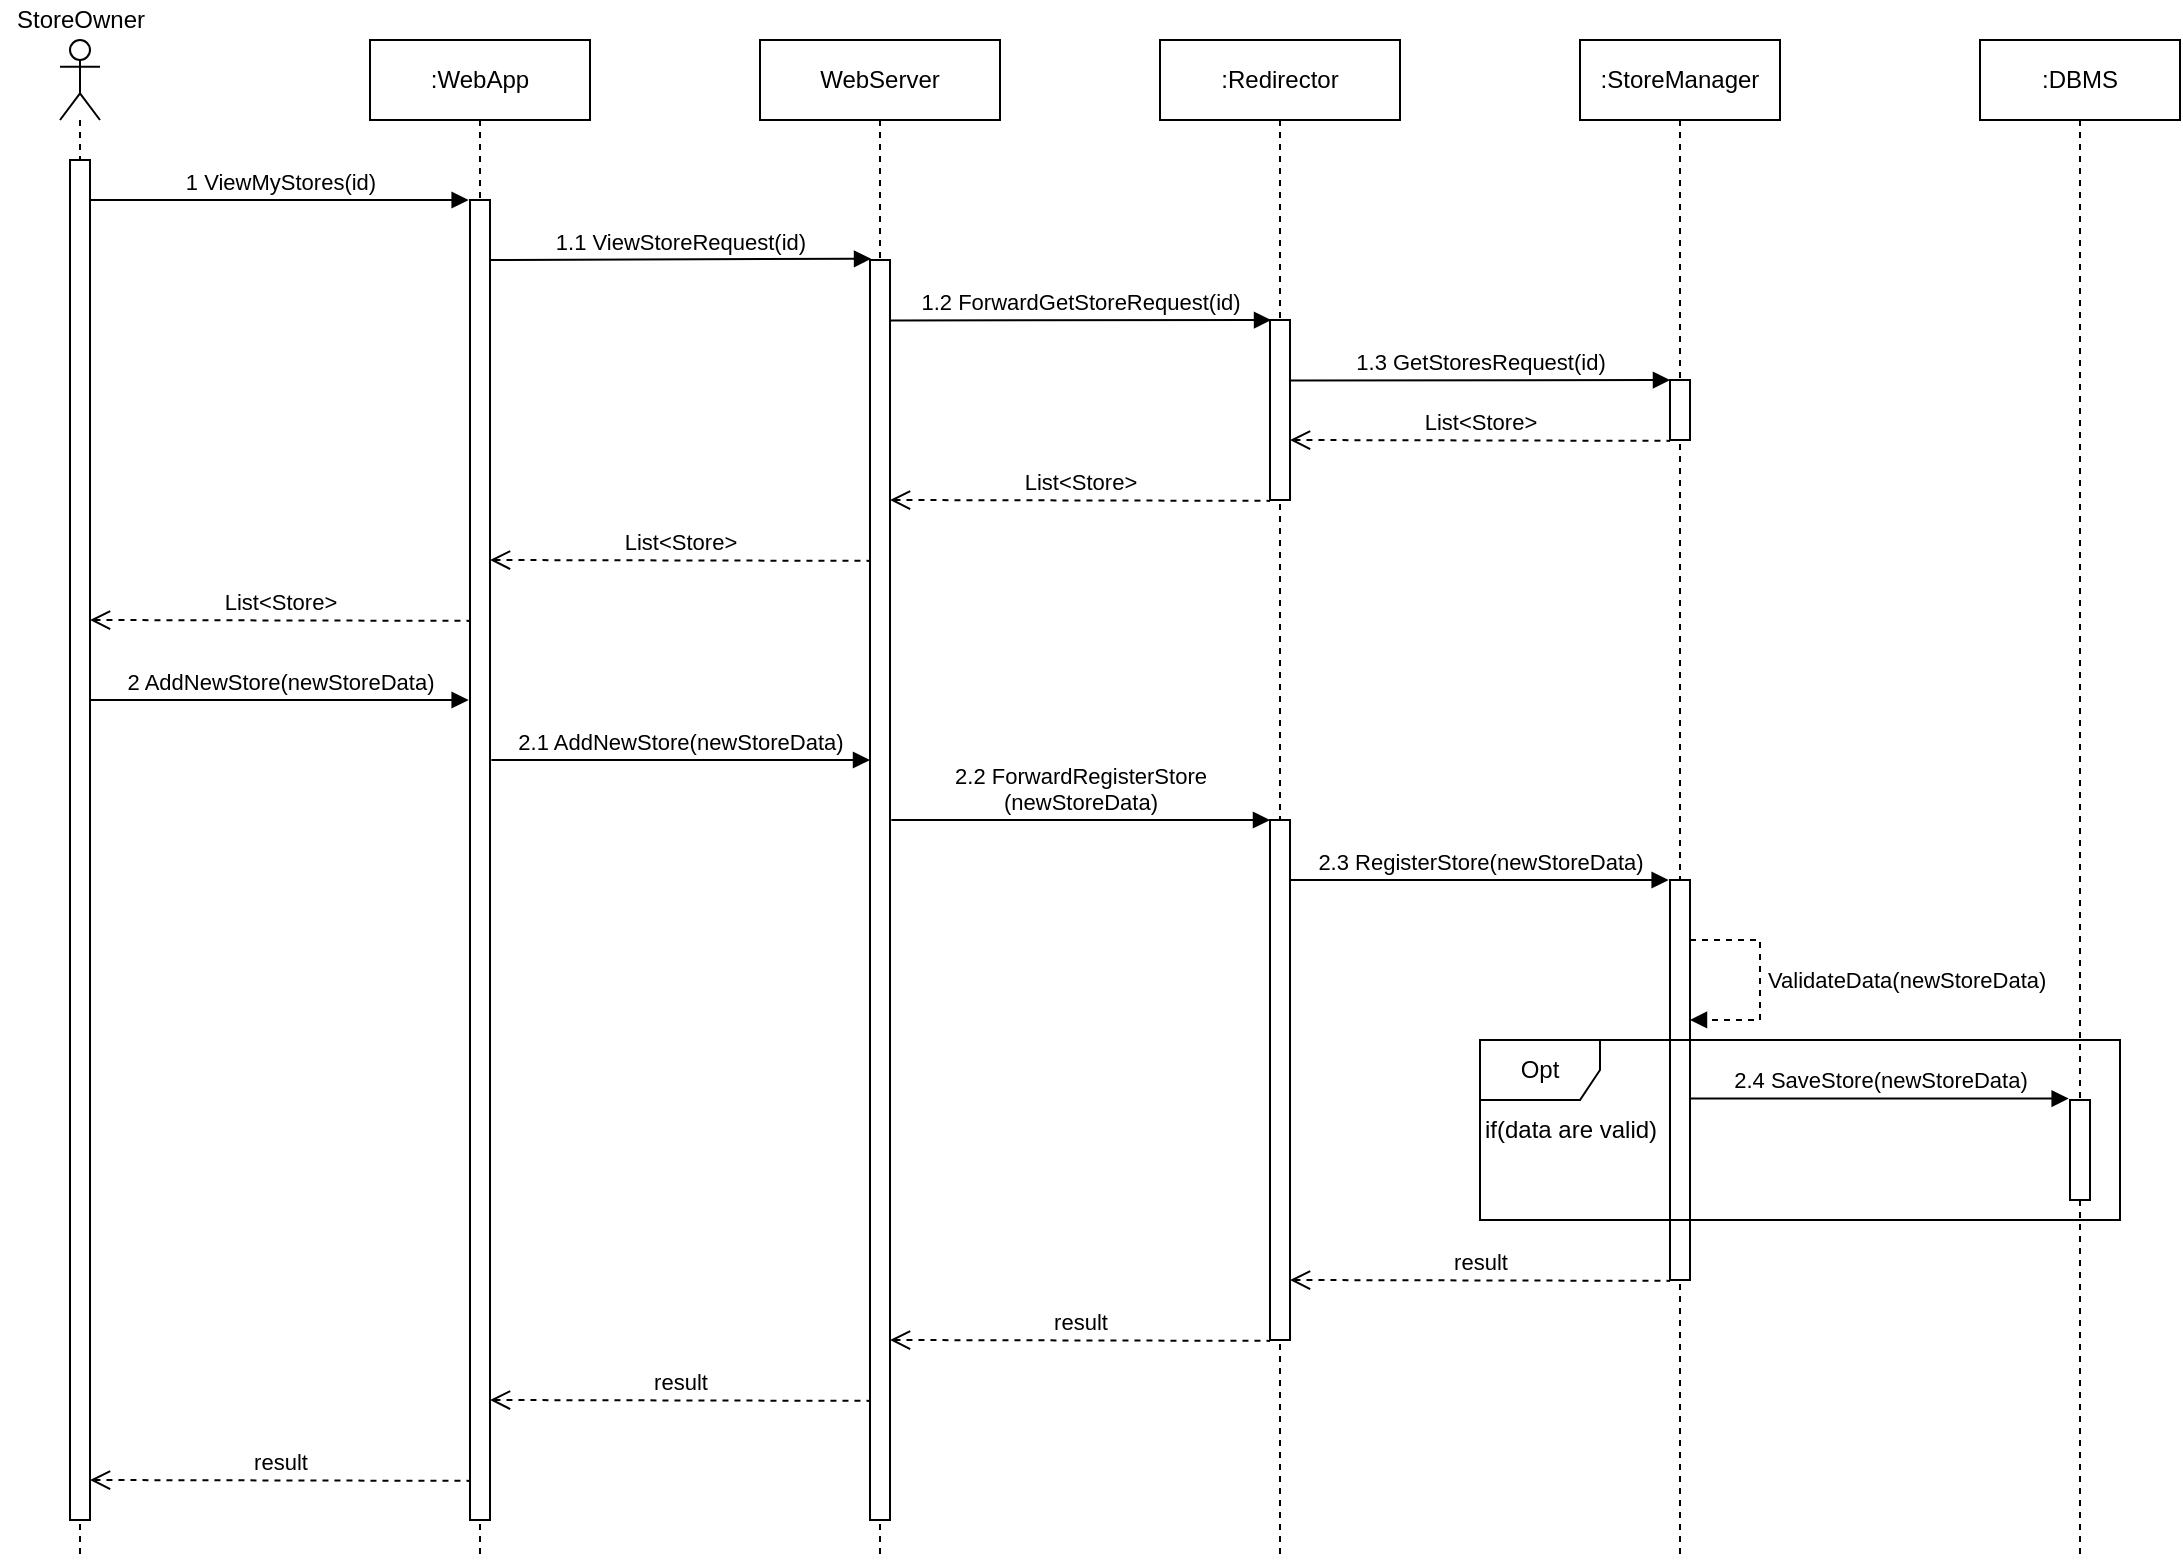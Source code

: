 <mxfile version="14.1.4" type="device"><diagram id="jmBErlQyBtcOZ00mmP0L" name="Page-1"><mxGraphModel dx="1038" dy="575" grid="1" gridSize="10" guides="1" tooltips="1" connect="1" arrows="1" fold="1" page="1" pageScale="1" pageWidth="827" pageHeight="1169" math="0" shadow="0"><root><mxCell id="0"/><mxCell id="1" parent="0"/><mxCell id="KmZRrf-IkiN_PtcyJQHc-1" value="&lt;div&gt;:WebApp&lt;/div&gt;" style="shape=umlLifeline;perimeter=lifelinePerimeter;whiteSpace=wrap;html=1;container=1;collapsible=0;recursiveResize=0;outlineConnect=0;" vertex="1" parent="1"><mxGeometry x="345" y="40" width="110" height="760" as="geometry"/></mxCell><mxCell id="KmZRrf-IkiN_PtcyJQHc-35" value="" style="html=1;points=[];perimeter=orthogonalPerimeter;" vertex="1" parent="KmZRrf-IkiN_PtcyJQHc-1"><mxGeometry x="50" y="80" width="10" height="660" as="geometry"/></mxCell><mxCell id="KmZRrf-IkiN_PtcyJQHc-2" value=":StoreManager" style="shape=umlLifeline;perimeter=lifelinePerimeter;whiteSpace=wrap;html=1;container=1;collapsible=0;recursiveResize=0;outlineConnect=0;" vertex="1" parent="1"><mxGeometry x="950" y="40" width="100" height="760" as="geometry"/></mxCell><mxCell id="KmZRrf-IkiN_PtcyJQHc-54" value="" style="html=1;points=[];perimeter=orthogonalPerimeter;" vertex="1" parent="KmZRrf-IkiN_PtcyJQHc-2"><mxGeometry x="45" y="420" width="10" height="200" as="geometry"/></mxCell><mxCell id="KmZRrf-IkiN_PtcyJQHc-56" value="ValidateData(newStoreData)" style="edgeStyle=orthogonalEdgeStyle;html=1;align=left;spacingLeft=2;endArrow=block;rounded=0;entryX=1;entryY=0.444;dashed=1;entryDx=0;entryDy=0;entryPerimeter=0;" edge="1" parent="KmZRrf-IkiN_PtcyJQHc-2"><mxGeometry relative="1" as="geometry"><mxPoint x="55" y="450" as="sourcePoint"/><Array as="points"><mxPoint x="90" y="450"/><mxPoint x="90" y="490"/></Array><mxPoint x="55" y="489.96" as="targetPoint"/></mxGeometry></mxCell><mxCell id="KmZRrf-IkiN_PtcyJQHc-3" value=":DBMS" style="shape=umlLifeline;perimeter=lifelinePerimeter;whiteSpace=wrap;html=1;container=1;collapsible=0;recursiveResize=0;outlineConnect=0;" vertex="1" parent="1"><mxGeometry x="1150" y="40" width="100" height="760" as="geometry"/></mxCell><mxCell id="KmZRrf-IkiN_PtcyJQHc-4" value="" style="shape=umlLifeline;participant=umlActor;perimeter=lifelinePerimeter;whiteSpace=wrap;html=1;container=1;collapsible=0;recursiveResize=0;verticalAlign=top;spacingTop=36;outlineConnect=0;" vertex="1" parent="1"><mxGeometry x="190" y="40" width="20" height="760" as="geometry"/></mxCell><mxCell id="KmZRrf-IkiN_PtcyJQHc-7" value="" style="html=1;points=[];perimeter=orthogonalPerimeter;" vertex="1" parent="1"><mxGeometry x="995" y="210" width="10" height="30" as="geometry"/></mxCell><mxCell id="KmZRrf-IkiN_PtcyJQHc-15" value="WebServer" style="shape=umlLifeline;perimeter=lifelinePerimeter;whiteSpace=wrap;html=1;container=1;collapsible=0;recursiveResize=0;outlineConnect=0;" vertex="1" parent="1"><mxGeometry x="540" y="40" width="120" height="760" as="geometry"/></mxCell><mxCell id="KmZRrf-IkiN_PtcyJQHc-16" value="" style="html=1;points=[];perimeter=orthogonalPerimeter;" vertex="1" parent="1"><mxGeometry x="195" y="100" width="10" height="680" as="geometry"/></mxCell><mxCell id="KmZRrf-IkiN_PtcyJQHc-17" value="1 ViewMyStores(id)" style="html=1;verticalAlign=bottom;startArrow=none;startFill=0;endArrow=block;startSize=8;exitX=1.067;exitY=0.286;exitDx=0;exitDy=0;exitPerimeter=0;" edge="1" parent="1"><mxGeometry width="60" relative="1" as="geometry"><mxPoint x="205.0" y="120" as="sourcePoint"/><mxPoint x="394.33" y="120" as="targetPoint"/></mxGeometry></mxCell><mxCell id="KmZRrf-IkiN_PtcyJQHc-30" value=":Redirector" style="shape=umlLifeline;perimeter=lifelinePerimeter;whiteSpace=wrap;html=1;container=1;collapsible=0;recursiveResize=0;outlineConnect=0;" vertex="1" parent="1"><mxGeometry x="740" y="40" width="120" height="760" as="geometry"/></mxCell><mxCell id="KmZRrf-IkiN_PtcyJQHc-53" value="" style="html=1;points=[];perimeter=orthogonalPerimeter;" vertex="1" parent="KmZRrf-IkiN_PtcyJQHc-30"><mxGeometry x="55" y="390" width="10" height="260" as="geometry"/></mxCell><mxCell id="KmZRrf-IkiN_PtcyJQHc-34" value="StoreOwner" style="text;html=1;align=center;verticalAlign=middle;resizable=0;points=[];autosize=1;" vertex="1" parent="1"><mxGeometry x="160" y="20" width="80" height="20" as="geometry"/></mxCell><mxCell id="KmZRrf-IkiN_PtcyJQHc-36" value="1.1 ViewStoreRequest(id)" style="html=1;verticalAlign=bottom;startArrow=none;startFill=0;endArrow=block;startSize=8;exitX=1.067;exitY=0.286;exitDx=0;exitDy=0;exitPerimeter=0;entryX=0.052;entryY=-0.001;entryDx=0;entryDy=0;entryPerimeter=0;" edge="1" parent="1" target="KmZRrf-IkiN_PtcyJQHc-37"><mxGeometry width="60" relative="1" as="geometry"><mxPoint x="405" y="150" as="sourcePoint"/><mxPoint x="595" y="149" as="targetPoint"/></mxGeometry></mxCell><mxCell id="KmZRrf-IkiN_PtcyJQHc-37" value="" style="html=1;points=[];perimeter=orthogonalPerimeter;" vertex="1" parent="1"><mxGeometry x="595" y="150" width="10" height="630" as="geometry"/></mxCell><mxCell id="KmZRrf-IkiN_PtcyJQHc-38" value="1.2 ForwardGetStoreRequest(id)" style="html=1;verticalAlign=bottom;startArrow=none;startFill=0;endArrow=block;startSize=8;exitX=1.067;exitY=0.286;exitDx=0;exitDy=0;exitPerimeter=0;entryX=0.052;entryY=-0.001;entryDx=0;entryDy=0;entryPerimeter=0;" edge="1" parent="1"><mxGeometry width="60" relative="1" as="geometry"><mxPoint x="605" y="180.27" as="sourcePoint"/><mxPoint x="795.52" y="180.005" as="targetPoint"/></mxGeometry></mxCell><mxCell id="KmZRrf-IkiN_PtcyJQHc-40" value="" style="html=1;points=[];perimeter=orthogonalPerimeter;" vertex="1" parent="1"><mxGeometry x="795" y="180" width="10" height="90" as="geometry"/></mxCell><mxCell id="KmZRrf-IkiN_PtcyJQHc-41" value="1.3 GetStoresRequest(id)" style="html=1;verticalAlign=bottom;startArrow=none;startFill=0;endArrow=block;startSize=8;exitX=1.067;exitY=0.286;exitDx=0;exitDy=0;exitPerimeter=0;entryX=0.052;entryY=-0.001;entryDx=0;entryDy=0;entryPerimeter=0;" edge="1" parent="1"><mxGeometry width="60" relative="1" as="geometry"><mxPoint x="804.48" y="210.27" as="sourcePoint"/><mxPoint x="995" y="210.005" as="targetPoint"/></mxGeometry></mxCell><mxCell id="KmZRrf-IkiN_PtcyJQHc-42" value="List&amp;lt;Store&amp;gt;" style="html=1;verticalAlign=bottom;startArrow=open;startFill=0;endArrow=none;startSize=8;dashed=1;endFill=0;exitX=1;exitY=0.533;exitDx=0;exitDy=0;exitPerimeter=0;" edge="1" parent="1"><mxGeometry width="60" relative="1" as="geometry"><mxPoint x="805" y="240" as="sourcePoint"/><mxPoint x="995" y="240.44" as="targetPoint"/></mxGeometry></mxCell><mxCell id="KmZRrf-IkiN_PtcyJQHc-43" value="List&amp;lt;Store&amp;gt;" style="html=1;verticalAlign=bottom;startArrow=open;startFill=0;endArrow=none;startSize=8;dashed=1;endFill=0;exitX=1;exitY=0.533;exitDx=0;exitDy=0;exitPerimeter=0;" edge="1" parent="1"><mxGeometry width="60" relative="1" as="geometry"><mxPoint x="605" y="270" as="sourcePoint"/><mxPoint x="795" y="270.44" as="targetPoint"/></mxGeometry></mxCell><mxCell id="KmZRrf-IkiN_PtcyJQHc-44" value="List&amp;lt;Store&amp;gt;" style="html=1;verticalAlign=bottom;startArrow=open;startFill=0;endArrow=none;startSize=8;dashed=1;endFill=0;exitX=1;exitY=0.533;exitDx=0;exitDy=0;exitPerimeter=0;" edge="1" parent="1"><mxGeometry width="60" relative="1" as="geometry"><mxPoint x="405" y="300" as="sourcePoint"/><mxPoint x="595" y="300.44" as="targetPoint"/></mxGeometry></mxCell><mxCell id="KmZRrf-IkiN_PtcyJQHc-45" value="List&amp;lt;Store&amp;gt;" style="html=1;verticalAlign=bottom;startArrow=open;startFill=0;endArrow=none;startSize=8;dashed=1;endFill=0;exitX=1;exitY=0.533;exitDx=0;exitDy=0;exitPerimeter=0;" edge="1" parent="1"><mxGeometry width="60" relative="1" as="geometry"><mxPoint x="205" y="330" as="sourcePoint"/><mxPoint x="395" y="330.44" as="targetPoint"/></mxGeometry></mxCell><mxCell id="KmZRrf-IkiN_PtcyJQHc-48" value="2 AddNewStore(newStoreData)" style="html=1;verticalAlign=bottom;startArrow=none;startFill=0;endArrow=block;startSize=8;exitX=1.067;exitY=0.286;exitDx=0;exitDy=0;exitPerimeter=0;" edge="1" parent="1"><mxGeometry width="60" relative="1" as="geometry"><mxPoint x="205" y="370" as="sourcePoint"/><mxPoint x="394.33" y="370" as="targetPoint"/></mxGeometry></mxCell><mxCell id="KmZRrf-IkiN_PtcyJQHc-50" value="2.1 AddNewStore(newStoreData)" style="html=1;verticalAlign=bottom;startArrow=none;startFill=0;endArrow=block;startSize=8;exitX=1.067;exitY=0.286;exitDx=0;exitDy=0;exitPerimeter=0;" edge="1" parent="1"><mxGeometry width="60" relative="1" as="geometry"><mxPoint x="405.67" y="400" as="sourcePoint"/><mxPoint x="595.0" y="400" as="targetPoint"/></mxGeometry></mxCell><mxCell id="KmZRrf-IkiN_PtcyJQHc-51" value="&lt;div&gt;2.2 ForwardRegisterStore&lt;/div&gt;&lt;div&gt;(newStoreData)&lt;/div&gt;" style="html=1;verticalAlign=bottom;startArrow=none;startFill=0;endArrow=block;startSize=8;exitX=1.067;exitY=0.286;exitDx=0;exitDy=0;exitPerimeter=0;" edge="1" parent="1"><mxGeometry width="60" relative="1" as="geometry"><mxPoint x="605.67" y="430" as="sourcePoint"/><mxPoint x="795" y="430" as="targetPoint"/></mxGeometry></mxCell><mxCell id="KmZRrf-IkiN_PtcyJQHc-52" value="&lt;div&gt;2.3 RegisterStore(newStoreData)&lt;/div&gt;" style="html=1;verticalAlign=bottom;startArrow=none;startFill=0;endArrow=block;startSize=8;exitX=1.067;exitY=0.286;exitDx=0;exitDy=0;exitPerimeter=0;" edge="1" parent="1"><mxGeometry width="60" relative="1" as="geometry"><mxPoint x="805.0" y="460" as="sourcePoint"/><mxPoint x="994.33" y="460" as="targetPoint"/></mxGeometry></mxCell><mxCell id="KmZRrf-IkiN_PtcyJQHc-58" value="Opt" style="shape=umlFrame;whiteSpace=wrap;html=1;" vertex="1" parent="1"><mxGeometry x="900" y="540" width="320" height="90" as="geometry"/></mxCell><mxCell id="KmZRrf-IkiN_PtcyJQHc-59" value="if(data are valid)" style="text;html=1;align=center;verticalAlign=middle;resizable=0;points=[];autosize=1;" vertex="1" parent="1"><mxGeometry x="895" y="575" width="100" height="20" as="geometry"/></mxCell><mxCell id="KmZRrf-IkiN_PtcyJQHc-60" value="&lt;div&gt;2.4 SaveStore(newStoreData)&lt;/div&gt;" style="html=1;verticalAlign=bottom;startArrow=none;startFill=0;endArrow=block;startSize=8;exitX=1.067;exitY=0.286;exitDx=0;exitDy=0;exitPerimeter=0;" edge="1" parent="1"><mxGeometry width="60" relative="1" as="geometry"><mxPoint x="1005" y="569.31" as="sourcePoint"/><mxPoint x="1194.33" y="569.31" as="targetPoint"/></mxGeometry></mxCell><mxCell id="KmZRrf-IkiN_PtcyJQHc-61" value="" style="html=1;points=[];perimeter=orthogonalPerimeter;" vertex="1" parent="1"><mxGeometry x="1195" y="570" width="10" height="50" as="geometry"/></mxCell><mxCell id="KmZRrf-IkiN_PtcyJQHc-65" value="result" style="html=1;verticalAlign=bottom;startArrow=open;startFill=0;endArrow=none;startSize=8;dashed=1;endFill=0;exitX=1;exitY=0.533;exitDx=0;exitDy=0;exitPerimeter=0;" edge="1" parent="1"><mxGeometry width="60" relative="1" as="geometry"><mxPoint x="805" y="660" as="sourcePoint"/><mxPoint x="995" y="660.44" as="targetPoint"/></mxGeometry></mxCell><mxCell id="KmZRrf-IkiN_PtcyJQHc-67" value="result" style="html=1;verticalAlign=bottom;startArrow=open;startFill=0;endArrow=none;startSize=8;dashed=1;endFill=0;exitX=1;exitY=0.533;exitDx=0;exitDy=0;exitPerimeter=0;" edge="1" parent="1"><mxGeometry width="60" relative="1" as="geometry"><mxPoint x="605" y="690" as="sourcePoint"/><mxPoint x="795" y="690.44" as="targetPoint"/></mxGeometry></mxCell><mxCell id="KmZRrf-IkiN_PtcyJQHc-69" value="result" style="html=1;verticalAlign=bottom;startArrow=open;startFill=0;endArrow=none;startSize=8;dashed=1;endFill=0;exitX=1;exitY=0.533;exitDx=0;exitDy=0;exitPerimeter=0;" edge="1" parent="1"><mxGeometry width="60" relative="1" as="geometry"><mxPoint x="405" y="720" as="sourcePoint"/><mxPoint x="595" y="720.44" as="targetPoint"/></mxGeometry></mxCell><mxCell id="KmZRrf-IkiN_PtcyJQHc-72" value="result" style="html=1;verticalAlign=bottom;startArrow=open;startFill=0;endArrow=none;startSize=8;dashed=1;endFill=0;exitX=1;exitY=0.533;exitDx=0;exitDy=0;exitPerimeter=0;" edge="1" parent="1"><mxGeometry width="60" relative="1" as="geometry"><mxPoint x="205" y="760" as="sourcePoint"/><mxPoint x="395" y="760.44" as="targetPoint"/></mxGeometry></mxCell></root></mxGraphModel></diagram></mxfile>